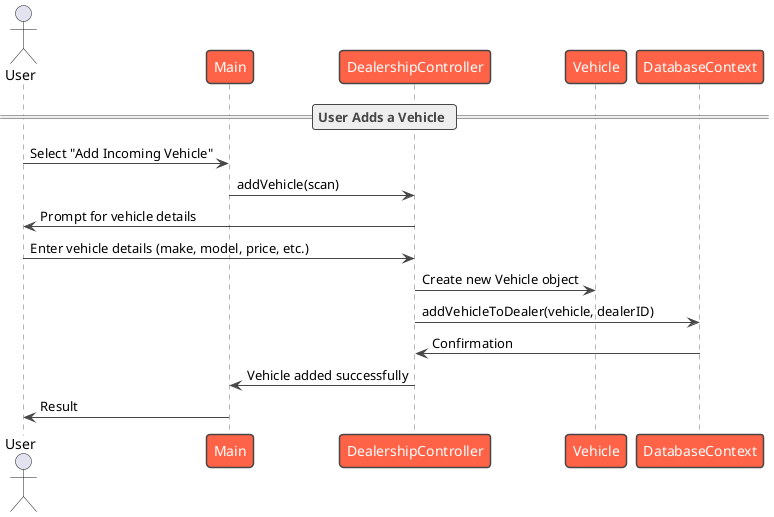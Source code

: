 @startuml
actor User
!theme vibrant
participant "Main" as Main
participant "DealershipController" as Controller
participant "Vehicle" as Vehicle
participant "DatabaseContext" as Database

== User Adds a Vehicle ==
User -> Main: Select "Add Incoming Vehicle"
Main -> Controller: addVehicle(scan)
Controller -> User: Prompt for vehicle details
User -> Controller: Enter vehicle details (make, model, price, etc.)
Controller -> Vehicle: Create new Vehicle object
'Main -> Controller: addVehicle(vehicle, dealerID)
Controller -> Database: addVehicleToDealer(vehicle, dealerID)
Database -> Controller: Confirmation
Controller -> Main: Vehicle added successfully
Main -> User: Result

@enduml



